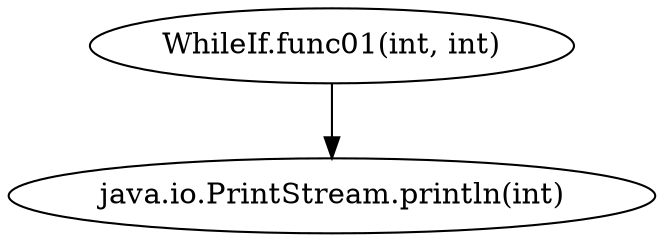 digraph G {
  1 [ label="WhileIf.func01(int, int)" ];
  2 [ label="java.io.PrintStream.println(int)" ];
  1 -> 2;
}
